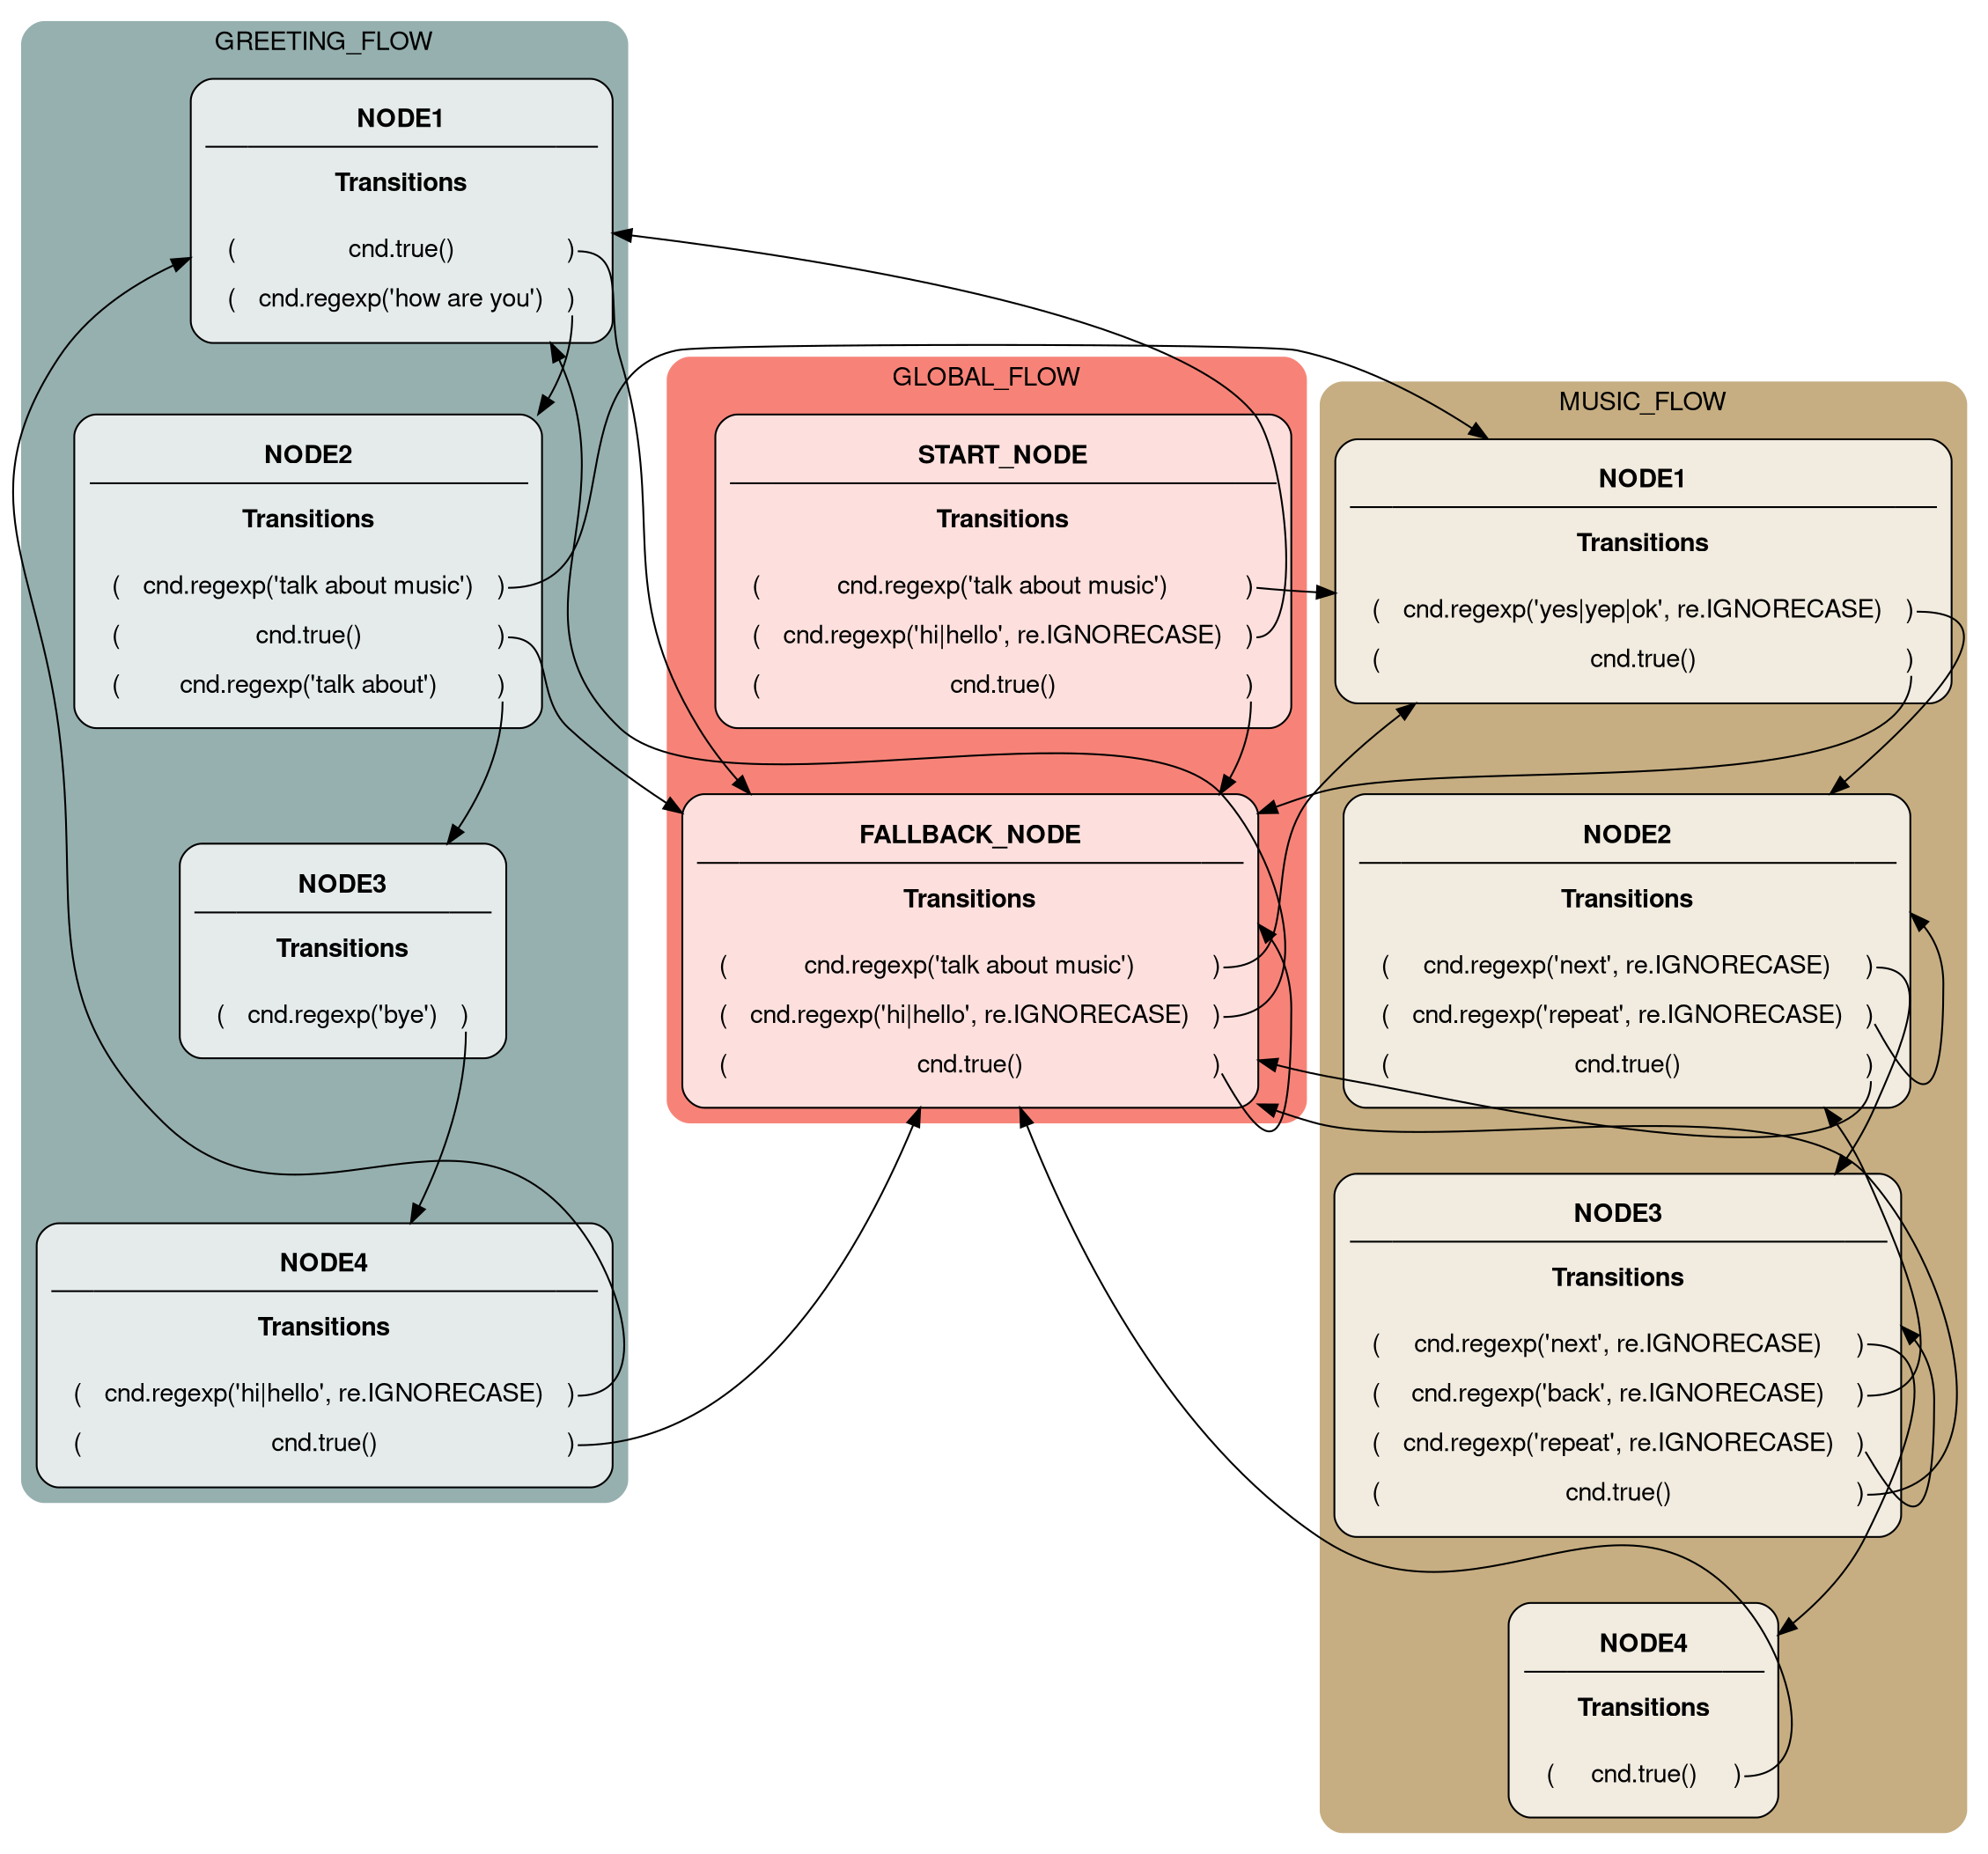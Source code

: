 digraph {
	graph [compound=true,
		fontname="Helvetica,Arial,sans-serif",
		overlap=ipsep,
		splines=spline
	];
	node [fillcolor="#ffffffbf",
		fontname="Helvetica,Arial,sans-serif",
		shape=box,
		style="rounded, filled"
	];
	subgraph "cluster_'greeting_flow'" {
		graph [color="#96b0af",
			label=GREETING_FLOW,
			style="rounded, filled"
		];
		"('NODE', \"'greeting_flow'\", \"'node1'\")"	[label=<<table border="0" cellborder="0" cellspacing="12" cellpadding="0"><tr><td> <br align="left" /></td><td><b>NODE1</b></td><td> <br align="right" /></td></tr><hr/><tr><td><br align="left" /> <br align="left" /></td><td><b>Transitions</b></td><td> <br align="right" /></td></tr><tr><td>(<br align="left" /></td><td>cnd.true()</td><td port="('global_flow', 'fallback_node', 0.1)">)<br align="right" /></td></tr><tr><td>(<br align="left" /></td><td>cnd.regexp('how are you')</td><td port="'node2'">)<br align="right" /></td></tr></table>>];
		"('NODE', \"'greeting_flow'\", \"'node2'\")"	[label=<<table border="0" cellborder="0" cellspacing="12" cellpadding="0"><tr><td> <br align="left" /></td><td><b>NODE2</b></td><td> <br align="right" /></td></tr><hr/><tr><td><br align="left" /> <br align="left" /></td><td><b>Transitions</b></td><td> <br align="right" /></td></tr><tr><td>(<br align="left" /></td><td>cnd.regexp('talk about music')</td><td port="('music_flow', 'node1')">)<br align="right" /></td></tr><tr><td>(<br align="left" /></td><td>cnd.true()</td><td port="to_fallback">)<br align="right" /></td></tr><tr><td>(<br align="left" /></td><td>cnd.regexp('talk about')</td><td port="forward">)<br align="right" /></td></tr></table>>];
		"('NODE', \"'greeting_flow'\", \"'node3'\")"	[label=<<table border="0" cellborder="0" cellspacing="12" cellpadding="0"><tr><td> <br align="left" /></td><td><b>NODE3</b></td><td> <br align="right" /></td></tr><hr/><tr><td><br align="left" /> <br align="left" /></td><td><b>Transitions</b></td><td> <br align="right" /></td></tr><tr><td>(<br align="left" /></td><td>cnd.regexp('bye')</td><td port="forward">)<br align="right" /></td></tr></table>>];
		"('NODE', \"'greeting_flow'\", \"'node4'\")"	[label=<<table border="0" cellborder="0" cellspacing="12" cellpadding="0"><tr><td> <br align="left" /></td><td><b>NODE4</b></td><td> <br align="right" /></td></tr><hr/><tr><td><br align="left" /> <br align="left" /></td><td><b>Transitions</b></td><td> <br align="right" /></td></tr><tr><td>(<br align="left" /></td><td>cnd.regexp('hi|hello', re.IGNORECASE)</td><td port="'node1'">)<br align="right" /></td></tr><tr><td>(<br align="left" /></td><td>cnd.true()</td><td port="to_fallback">)<br align="right" /></td></tr></table>>];
	}
	subgraph "cluster_'music_flow'" {
		graph [color="#c6ae82",
			label=MUSIC_FLOW,
			style="rounded, filled"
		];
		"('NODE', \"'music_flow'\", \"'node1'\")"	[label=<<table border="0" cellborder="0" cellspacing="12" cellpadding="0"><tr><td> <br align="left" /></td><td><b>NODE1</b></td><td> <br align="right" /></td></tr><hr/><tr><td><br align="left" /> <br align="left" /></td><td><b>Transitions</b></td><td> <br align="right" /></td></tr><tr><td>(<br align="left" /></td><td>cnd.regexp('yes|yep|ok', re.IGNORECASE)</td><td port="forward">)<br align="right" /></td></tr><tr><td>(<br align="left" /></td><td>cnd.true()</td><td port="to_fallback">)<br align="right" /></td></tr></table>>];
		"('NODE', \"'music_flow'\", \"'node2'\")"	[label=<<table border="0" cellborder="0" cellspacing="12" cellpadding="0"><tr><td> <br align="left" /></td><td><b>NODE2</b></td><td> <br align="right" /></td></tr><hr/><tr><td><br align="left" /> <br align="left" /></td><td><b>Transitions</b></td><td> <br align="right" /></td></tr><tr><td>(<br align="left" /></td><td>cnd.regexp('next', re.IGNORECASE)</td><td port="forward">)<br align="right" /></td></tr><tr><td>(<br align="left" /></td><td>cnd.regexp('repeat', re.IGNORECASE)</td><td port="repeat">)<br align="right" /></td></tr><tr><td>(<br align="left" /></td><td>cnd.true()</td><td port="to_fallback">)<br align="right" /></td></tr></table>>];
		"('NODE', \"'music_flow'\", \"'node3'\")"	[label=<<table border="0" cellborder="0" cellspacing="12" cellpadding="0"><tr><td> <br align="left" /></td><td><b>NODE3</b></td><td> <br align="right" /></td></tr><hr/><tr><td><br align="left" /> <br align="left" /></td><td><b>Transitions</b></td><td> <br align="right" /></td></tr><tr><td>(<br align="left" /></td><td>cnd.regexp('next', re.IGNORECASE)</td><td port="forward">)<br align="right" /></td></tr><tr><td>(<br align="left" /></td><td>cnd.regexp('back', re.IGNORECASE)</td><td port="backward">)<br align="right" /></td></tr><tr><td>(<br align="left" /></td><td>cnd.regexp('repeat', re.IGNORECASE)</td><td port="repeat">)<br align="right" /></td></tr><tr><td>(<br align="left" /></td><td>cnd.true()</td><td port="to_fallback">)<br align="right" /></td></tr></table>>];
		"('NODE', \"'music_flow'\", \"'node4'\")"	[label=<<table border="0" cellborder="0" cellspacing="12" cellpadding="0"><tr><td> <br align="left" /></td><td><b>NODE4</b></td><td> <br align="right" /></td></tr><hr/><tr><td><br align="left" /> <br align="left" /></td><td><b>Transitions</b></td><td> <br align="right" /></td></tr><tr><td>(<br align="left" /></td><td>cnd.true()</td><td port="to_fallback">)<br align="right" /></td></tr></table>>];
	}
	subgraph "cluster_'global_flow'" {
		graph [color="#f78378",
			label=GLOBAL_FLOW,
			style="rounded, filled"
		];
		"('NODE', \"'global_flow'\", \"'fallback_node'\")"	[label=<<table border="0" cellborder="0" cellspacing="12" cellpadding="0"><tr><td> <br align="left" /></td><td><b>FALLBACK_NODE</b></td><td> <br align="right" /></td></tr><hr/><tr><td><br align="left" /> <br align="left" /></td><td><b>Transitions</b></td><td> <br align="right" /></td></tr><tr><td>(<br align="left" /></td><td>cnd.regexp('talk about music')</td><td port="('music_flow', 'node1')">)<br align="right" /></td></tr><tr><td>(<br align="left" /></td><td>cnd.regexp('hi|hello', re.IGNORECASE)</td><td port="('greeting_flow', 'node1')">)<br align="right" /></td></tr><tr><td>(<br align="left" /></td><td>cnd.true()</td><td port="repeat">)<br align="right" /></td></tr></table>>];
		"('NODE', \"'global_flow'\", \"'start_node'\")"	[label=<<table border="0" cellborder="0" cellspacing="12" cellpadding="0"><tr><td> <br align="left" /></td><td><b>START_NODE</b></td><td> <br align="right" /></td></tr><hr/><tr><td><br align="left" /> <br align="left" /></td><td><b>Transitions</b></td><td> <br align="right" /></td></tr><tr><td>(<br align="left" /></td><td>cnd.regexp('talk about music')</td><td port="('music_flow', 'node1')">)<br align="right" /></td></tr><tr><td>(<br align="left" /></td><td>cnd.regexp('hi|hello', re.IGNORECASE)</td><td port="('greeting_flow', 'node1')">)<br align="right" /></td></tr><tr><td>(<br align="left" /></td><td>cnd.true()</td><td port="'fallback_node'">)<br align="right" /></td></tr></table>>];
	}
	"('NODE', \"'greeting_flow'\", \"'node1'\")":"('global_flow', 'fallback_node', 0.1)" -> "('NODE', \"'global_flow'\", \"'fallback_node'\")";
	"('NODE', \"'greeting_flow'\", \"'node1'\")":"'node2'" -> "('NODE', \"'greeting_flow'\", \"'node2'\")";
	"('NODE', \"'global_flow'\", \"'fallback_node'\")":"('greeting_flow', 'node1')" -> "('NODE', \"'greeting_flow'\", \"'node1'\")";
	"('NODE', \"'global_flow'\", \"'fallback_node'\")":repeat -> "('NODE', \"'global_flow'\", \"'fallback_node'\")";
	"('NODE', \"'global_flow'\", \"'fallback_node'\")":"('music_flow', 'node1')" -> "('NODE', \"'music_flow'\", \"'node1'\")";
	"('NODE', \"'greeting_flow'\", \"'node2'\")":to_fallback -> "('NODE', \"'global_flow'\", \"'fallback_node'\")";
	"('NODE', \"'greeting_flow'\", \"'node2'\")":"('music_flow', 'node1')" -> "('NODE', \"'music_flow'\", \"'node1'\")";
	"('NODE', \"'greeting_flow'\", \"'node2'\")":forward -> "('NODE', \"'greeting_flow'\", \"'node3'\")"	[minlen=1];
	"('NODE', \"'music_flow'\", \"'node1'\")":to_fallback -> "('NODE', \"'global_flow'\", \"'fallback_node'\")";
	"('NODE', \"'music_flow'\", \"'node1'\")":forward -> "('NODE', \"'music_flow'\", \"'node2'\")";
	"('NODE', \"'music_flow'\", \"'node2'\")":to_fallback -> "('NODE', \"'global_flow'\", \"'fallback_node'\")";
	"('NODE', \"'music_flow'\", \"'node2'\")":repeat -> "('NODE', \"'music_flow'\", \"'node2'\")";
	"('NODE', \"'music_flow'\", \"'node2'\")":forward -> "('NODE', \"'music_flow'\", \"'node3'\")";
	"('NODE', \"'global_flow'\", \"'start_node'\")":"('greeting_flow', 'node1')" -> "('NODE', \"'greeting_flow'\", \"'node1'\")";
	"('NODE', \"'global_flow'\", \"'start_node'\")":"'fallback_node'" -> "('NODE', \"'global_flow'\", \"'fallback_node'\")";
	"('NODE', \"'global_flow'\", \"'start_node'\")":"('music_flow', 'node1')" -> "('NODE', \"'music_flow'\", \"'node1'\")";
	"('NODE', \"'greeting_flow'\", \"'node3'\")":forward -> "('NODE', \"'greeting_flow'\", \"'node4'\")";
	"('NODE', \"'greeting_flow'\", \"'node4'\")":"'node1'" -> "('NODE', \"'greeting_flow'\", \"'node1'\")";
	"('NODE', \"'greeting_flow'\", \"'node4'\")":to_fallback -> "('NODE', \"'global_flow'\", \"'fallback_node'\")";
	"('NODE', \"'music_flow'\", \"'node3'\")":to_fallback -> "('NODE', \"'global_flow'\", \"'fallback_node'\")";
	"('NODE', \"'music_flow'\", \"'node3'\")":backward -> "('NODE', \"'music_flow'\", \"'node2'\")";
	"('NODE', \"'music_flow'\", \"'node3'\")":repeat -> "('NODE', \"'music_flow'\", \"'node3'\")";
	"('NODE', \"'music_flow'\", \"'node3'\")":forward -> "('NODE', \"'music_flow'\", \"'node4'\")"	[minlen=1];
	"('NODE', \"'music_flow'\", \"'node4'\")":to_fallback -> "('NODE', \"'global_flow'\", \"'fallback_node'\")";
}

